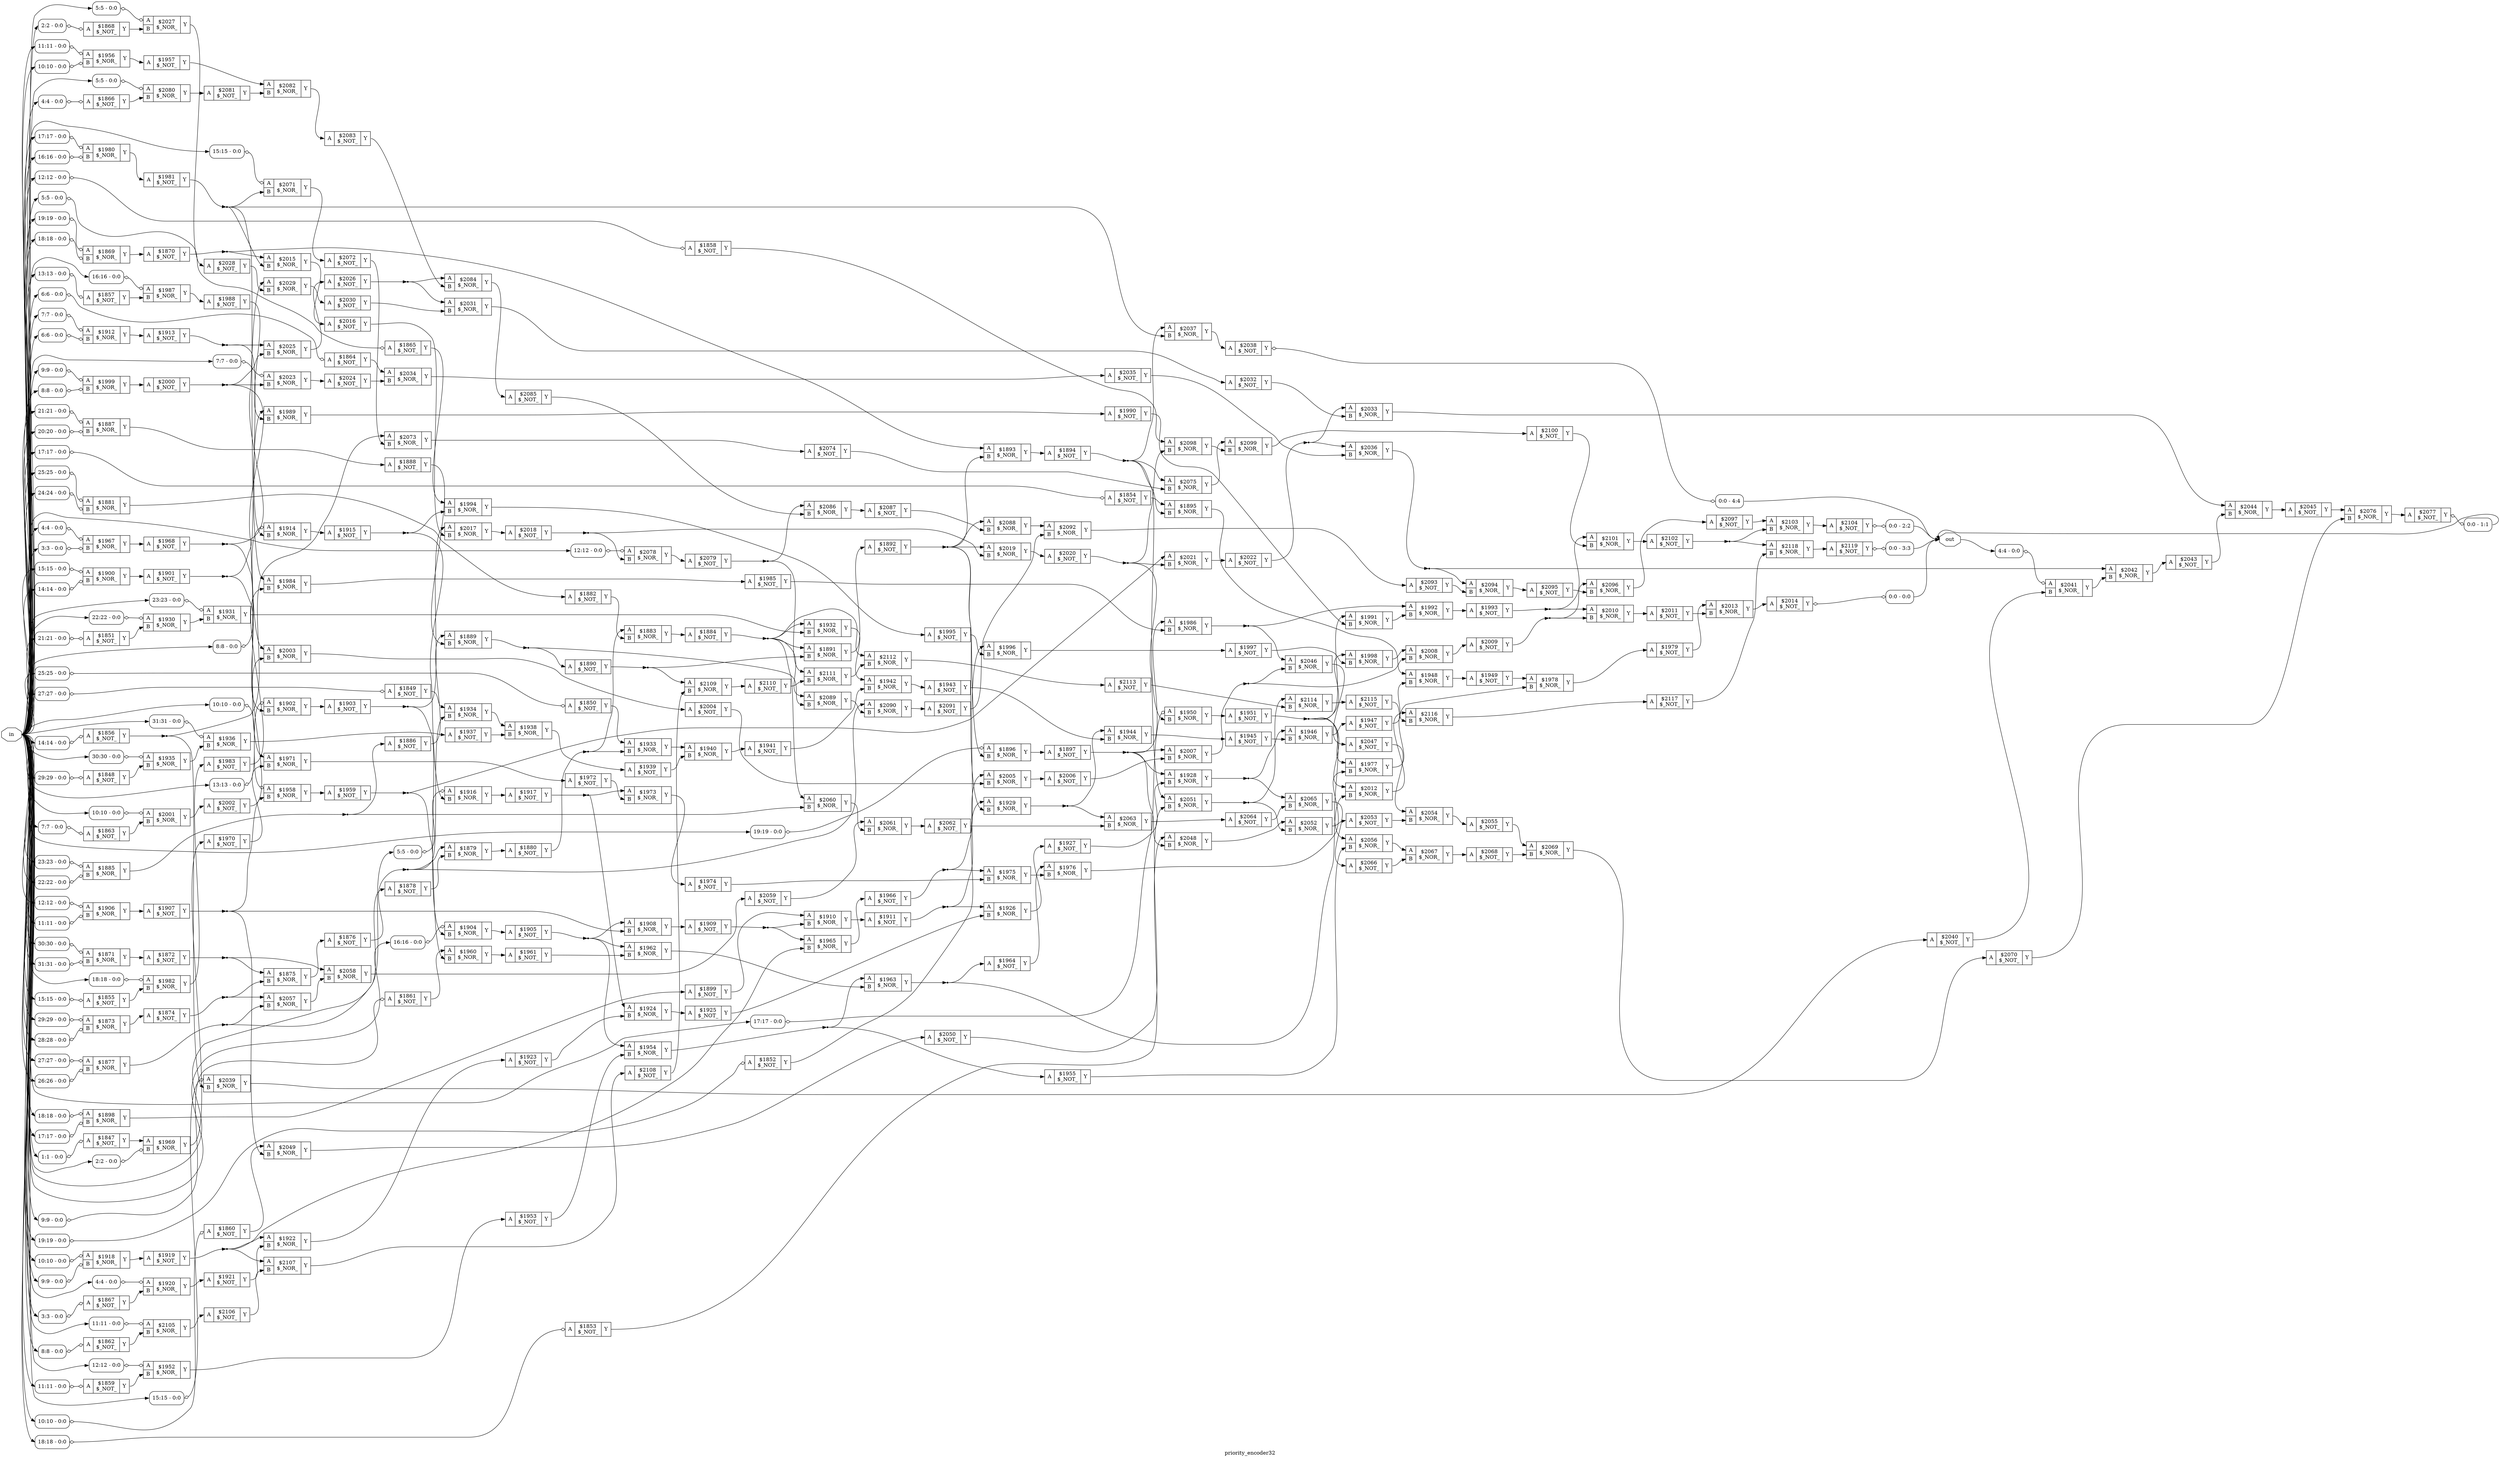 digraph "priority_encoder32" {
label="priority_encoder32";
rankdir="LR";
remincross=true;
n269 [ shape=octagon, label="in", color="black", fontcolor="black" ];
n270 [ shape=octagon, label="out", color="black", fontcolor="black" ];
c273 [ shape=record, label="{{<p271> A}|$1847\n$_NOT_|{<p272> Y}}" ];
x0 [ shape=record, style=rounded, label="<s0> 1:1 - 0:0 " ];
x0:e -> c273:p271:w [arrowhead=odiamond, arrowtail=odiamond, dir=both, color="black", label=""];
c274 [ shape=record, label="{{<p271> A}|$1848\n$_NOT_|{<p272> Y}}" ];
x1 [ shape=record, style=rounded, label="<s0> 29:29 - 0:0 " ];
x1:e -> c274:p271:w [arrowhead=odiamond, arrowtail=odiamond, dir=both, color="black", label=""];
c275 [ shape=record, label="{{<p271> A}|$1849\n$_NOT_|{<p272> Y}}" ];
x2 [ shape=record, style=rounded, label="<s0> 27:27 - 0:0 " ];
x2:e -> c275:p271:w [arrowhead=odiamond, arrowtail=odiamond, dir=both, color="black", label=""];
c276 [ shape=record, label="{{<p271> A}|$1850\n$_NOT_|{<p272> Y}}" ];
x3 [ shape=record, style=rounded, label="<s0> 25:25 - 0:0 " ];
x3:e -> c276:p271:w [arrowhead=odiamond, arrowtail=odiamond, dir=both, color="black", label=""];
c277 [ shape=record, label="{{<p271> A}|$1851\n$_NOT_|{<p272> Y}}" ];
x4 [ shape=record, style=rounded, label="<s0> 21:21 - 0:0 " ];
x4:e -> c277:p271:w [arrowhead=odiamond, arrowtail=odiamond, dir=both, color="black", label=""];
c278 [ shape=record, label="{{<p271> A}|$1852\n$_NOT_|{<p272> Y}}" ];
x5 [ shape=record, style=rounded, label="<s0> 19:19 - 0:0 " ];
x5:e -> c278:p271:w [arrowhead=odiamond, arrowtail=odiamond, dir=both, color="black", label=""];
c279 [ shape=record, label="{{<p271> A}|$1853\n$_NOT_|{<p272> Y}}" ];
x6 [ shape=record, style=rounded, label="<s0> 18:18 - 0:0 " ];
x6:e -> c279:p271:w [arrowhead=odiamond, arrowtail=odiamond, dir=both, color="black", label=""];
c280 [ shape=record, label="{{<p271> A}|$1854\n$_NOT_|{<p272> Y}}" ];
x7 [ shape=record, style=rounded, label="<s0> 17:17 - 0:0 " ];
x7:e -> c280:p271:w [arrowhead=odiamond, arrowtail=odiamond, dir=both, color="black", label=""];
c281 [ shape=record, label="{{<p271> A}|$1855\n$_NOT_|{<p272> Y}}" ];
x8 [ shape=record, style=rounded, label="<s0> 15:15 - 0:0 " ];
x8:e -> c281:p271:w [arrowhead=odiamond, arrowtail=odiamond, dir=both, color="black", label=""];
c282 [ shape=record, label="{{<p271> A}|$1856\n$_NOT_|{<p272> Y}}" ];
x9 [ shape=record, style=rounded, label="<s0> 14:14 - 0:0 " ];
x9:e -> c282:p271:w [arrowhead=odiamond, arrowtail=odiamond, dir=both, color="black", label=""];
c283 [ shape=record, label="{{<p271> A}|$1857\n$_NOT_|{<p272> Y}}" ];
x10 [ shape=record, style=rounded, label="<s0> 13:13 - 0:0 " ];
x10:e -> c283:p271:w [arrowhead=odiamond, arrowtail=odiamond, dir=both, color="black", label=""];
c284 [ shape=record, label="{{<p271> A}|$1858\n$_NOT_|{<p272> Y}}" ];
x11 [ shape=record, style=rounded, label="<s0> 12:12 - 0:0 " ];
x11:e -> c284:p271:w [arrowhead=odiamond, arrowtail=odiamond, dir=both, color="black", label=""];
c285 [ shape=record, label="{{<p271> A}|$1859\n$_NOT_|{<p272> Y}}" ];
x12 [ shape=record, style=rounded, label="<s0> 11:11 - 0:0 " ];
x12:e -> c285:p271:w [arrowhead=odiamond, arrowtail=odiamond, dir=both, color="black", label=""];
c286 [ shape=record, label="{{<p271> A}|$1860\n$_NOT_|{<p272> Y}}" ];
x13 [ shape=record, style=rounded, label="<s0> 10:10 - 0:0 " ];
x13:e -> c286:p271:w [arrowhead=odiamond, arrowtail=odiamond, dir=both, color="black", label=""];
c287 [ shape=record, label="{{<p271> A}|$1861\n$_NOT_|{<p272> Y}}" ];
x14 [ shape=record, style=rounded, label="<s0> 9:9 - 0:0 " ];
x14:e -> c287:p271:w [arrowhead=odiamond, arrowtail=odiamond, dir=both, color="black", label=""];
c288 [ shape=record, label="{{<p271> A}|$1862\n$_NOT_|{<p272> Y}}" ];
x15 [ shape=record, style=rounded, label="<s0> 8:8 - 0:0 " ];
x15:e -> c288:p271:w [arrowhead=odiamond, arrowtail=odiamond, dir=both, color="black", label=""];
c289 [ shape=record, label="{{<p271> A}|$1863\n$_NOT_|{<p272> Y}}" ];
x16 [ shape=record, style=rounded, label="<s0> 7:7 - 0:0 " ];
x16:e -> c289:p271:w [arrowhead=odiamond, arrowtail=odiamond, dir=both, color="black", label=""];
c290 [ shape=record, label="{{<p271> A}|$1864\n$_NOT_|{<p272> Y}}" ];
x17 [ shape=record, style=rounded, label="<s0> 6:6 - 0:0 " ];
x17:e -> c290:p271:w [arrowhead=odiamond, arrowtail=odiamond, dir=both, color="black", label=""];
c291 [ shape=record, label="{{<p271> A}|$1865\n$_NOT_|{<p272> Y}}" ];
x18 [ shape=record, style=rounded, label="<s0> 5:5 - 0:0 " ];
x18:e -> c291:p271:w [arrowhead=odiamond, arrowtail=odiamond, dir=both, color="black", label=""];
c292 [ shape=record, label="{{<p271> A}|$1866\n$_NOT_|{<p272> Y}}" ];
x19 [ shape=record, style=rounded, label="<s0> 4:4 - 0:0 " ];
x19:e -> c292:p271:w [arrowhead=odiamond, arrowtail=odiamond, dir=both, color="black", label=""];
c293 [ shape=record, label="{{<p271> A}|$1867\n$_NOT_|{<p272> Y}}" ];
x20 [ shape=record, style=rounded, label="<s0> 3:3 - 0:0 " ];
x20:e -> c293:p271:w [arrowhead=odiamond, arrowtail=odiamond, dir=both, color="black", label=""];
c294 [ shape=record, label="{{<p271> A}|$1868\n$_NOT_|{<p272> Y}}" ];
x21 [ shape=record, style=rounded, label="<s0> 2:2 - 0:0 " ];
x21:e -> c294:p271:w [arrowhead=odiamond, arrowtail=odiamond, dir=both, color="black", label=""];
c296 [ shape=record, label="{{<p271> A|<p295> B}|$1869\n$_NOR_|{<p272> Y}}" ];
x22 [ shape=record, style=rounded, label="<s0> 19:19 - 0:0 " ];
x22:e -> c296:p271:w [arrowhead=odiamond, arrowtail=odiamond, dir=both, color="black", label=""];
x23 [ shape=record, style=rounded, label="<s0> 18:18 - 0:0 " ];
x23:e -> c296:p295:w [arrowhead=odiamond, arrowtail=odiamond, dir=both, color="black", label=""];
c297 [ shape=record, label="{{<p271> A}|$1870\n$_NOT_|{<p272> Y}}" ];
c298 [ shape=record, label="{{<p271> A|<p295> B}|$1871\n$_NOR_|{<p272> Y}}" ];
x24 [ shape=record, style=rounded, label="<s0> 30:30 - 0:0 " ];
x24:e -> c298:p271:w [arrowhead=odiamond, arrowtail=odiamond, dir=both, color="black", label=""];
x25 [ shape=record, style=rounded, label="<s0> 31:31 - 0:0 " ];
x25:e -> c298:p295:w [arrowhead=odiamond, arrowtail=odiamond, dir=both, color="black", label=""];
c299 [ shape=record, label="{{<p271> A}|$1872\n$_NOT_|{<p272> Y}}" ];
c300 [ shape=record, label="{{<p271> A|<p295> B}|$1873\n$_NOR_|{<p272> Y}}" ];
x26 [ shape=record, style=rounded, label="<s0> 29:29 - 0:0 " ];
x26:e -> c300:p271:w [arrowhead=odiamond, arrowtail=odiamond, dir=both, color="black", label=""];
x27 [ shape=record, style=rounded, label="<s0> 28:28 - 0:0 " ];
x27:e -> c300:p295:w [arrowhead=odiamond, arrowtail=odiamond, dir=both, color="black", label=""];
c301 [ shape=record, label="{{<p271> A}|$1874\n$_NOT_|{<p272> Y}}" ];
c302 [ shape=record, label="{{<p271> A|<p295> B}|$1875\n$_NOR_|{<p272> Y}}" ];
c303 [ shape=record, label="{{<p271> A}|$1876\n$_NOT_|{<p272> Y}}" ];
c304 [ shape=record, label="{{<p271> A|<p295> B}|$1877\n$_NOR_|{<p272> Y}}" ];
x28 [ shape=record, style=rounded, label="<s0> 27:27 - 0:0 " ];
x28:e -> c304:p271:w [arrowhead=odiamond, arrowtail=odiamond, dir=both, color="black", label=""];
x29 [ shape=record, style=rounded, label="<s0> 26:26 - 0:0 " ];
x29:e -> c304:p295:w [arrowhead=odiamond, arrowtail=odiamond, dir=both, color="black", label=""];
c305 [ shape=record, label="{{<p271> A}|$1878\n$_NOT_|{<p272> Y}}" ];
c306 [ shape=record, label="{{<p271> A|<p295> B}|$1879\n$_NOR_|{<p272> Y}}" ];
c307 [ shape=record, label="{{<p271> A}|$1880\n$_NOT_|{<p272> Y}}" ];
c308 [ shape=record, label="{{<p271> A|<p295> B}|$1881\n$_NOR_|{<p272> Y}}" ];
x30 [ shape=record, style=rounded, label="<s0> 25:25 - 0:0 " ];
x30:e -> c308:p271:w [arrowhead=odiamond, arrowtail=odiamond, dir=both, color="black", label=""];
x31 [ shape=record, style=rounded, label="<s0> 24:24 - 0:0 " ];
x31:e -> c308:p295:w [arrowhead=odiamond, arrowtail=odiamond, dir=both, color="black", label=""];
c309 [ shape=record, label="{{<p271> A}|$1882\n$_NOT_|{<p272> Y}}" ];
c310 [ shape=record, label="{{<p271> A|<p295> B}|$1883\n$_NOR_|{<p272> Y}}" ];
c311 [ shape=record, label="{{<p271> A}|$1884\n$_NOT_|{<p272> Y}}" ];
c312 [ shape=record, label="{{<p271> A|<p295> B}|$1885\n$_NOR_|{<p272> Y}}" ];
x32 [ shape=record, style=rounded, label="<s0> 23:23 - 0:0 " ];
x32:e -> c312:p271:w [arrowhead=odiamond, arrowtail=odiamond, dir=both, color="black", label=""];
x33 [ shape=record, style=rounded, label="<s0> 22:22 - 0:0 " ];
x33:e -> c312:p295:w [arrowhead=odiamond, arrowtail=odiamond, dir=both, color="black", label=""];
c313 [ shape=record, label="{{<p271> A}|$1886\n$_NOT_|{<p272> Y}}" ];
c314 [ shape=record, label="{{<p271> A|<p295> B}|$1887\n$_NOR_|{<p272> Y}}" ];
x34 [ shape=record, style=rounded, label="<s0> 21:21 - 0:0 " ];
x34:e -> c314:p271:w [arrowhead=odiamond, arrowtail=odiamond, dir=both, color="black", label=""];
x35 [ shape=record, style=rounded, label="<s0> 20:20 - 0:0 " ];
x35:e -> c314:p295:w [arrowhead=odiamond, arrowtail=odiamond, dir=both, color="black", label=""];
c315 [ shape=record, label="{{<p271> A}|$1888\n$_NOT_|{<p272> Y}}" ];
c316 [ shape=record, label="{{<p271> A|<p295> B}|$1889\n$_NOR_|{<p272> Y}}" ];
c317 [ shape=record, label="{{<p271> A}|$1890\n$_NOT_|{<p272> Y}}" ];
c318 [ shape=record, label="{{<p271> A|<p295> B}|$1891\n$_NOR_|{<p272> Y}}" ];
c319 [ shape=record, label="{{<p271> A}|$1892\n$_NOT_|{<p272> Y}}" ];
c320 [ shape=record, label="{{<p271> A|<p295> B}|$1893\n$_NOR_|{<p272> Y}}" ];
c321 [ shape=record, label="{{<p271> A}|$1894\n$_NOT_|{<p272> Y}}" ];
c322 [ shape=record, label="{{<p271> A|<p295> B}|$1895\n$_NOR_|{<p272> Y}}" ];
c323 [ shape=record, label="{{<p271> A|<p295> B}|$1896\n$_NOR_|{<p272> Y}}" ];
x36 [ shape=record, style=rounded, label="<s0> 19:19 - 0:0 " ];
x36:e -> c323:p271:w [arrowhead=odiamond, arrowtail=odiamond, dir=both, color="black", label=""];
c324 [ shape=record, label="{{<p271> A}|$1897\n$_NOT_|{<p272> Y}}" ];
c325 [ shape=record, label="{{<p271> A|<p295> B}|$1898\n$_NOR_|{<p272> Y}}" ];
x37 [ shape=record, style=rounded, label="<s0> 18:18 - 0:0 " ];
x37:e -> c325:p271:w [arrowhead=odiamond, arrowtail=odiamond, dir=both, color="black", label=""];
x38 [ shape=record, style=rounded, label="<s0> 17:17 - 0:0 " ];
x38:e -> c325:p295:w [arrowhead=odiamond, arrowtail=odiamond, dir=both, color="black", label=""];
c326 [ shape=record, label="{{<p271> A}|$1899\n$_NOT_|{<p272> Y}}" ];
c327 [ shape=record, label="{{<p271> A|<p295> B}|$1900\n$_NOR_|{<p272> Y}}" ];
x39 [ shape=record, style=rounded, label="<s0> 15:15 - 0:0 " ];
x39:e -> c327:p271:w [arrowhead=odiamond, arrowtail=odiamond, dir=both, color="black", label=""];
x40 [ shape=record, style=rounded, label="<s0> 14:14 - 0:0 " ];
x40:e -> c327:p295:w [arrowhead=odiamond, arrowtail=odiamond, dir=both, color="black", label=""];
c328 [ shape=record, label="{{<p271> A}|$1901\n$_NOT_|{<p272> Y}}" ];
c329 [ shape=record, label="{{<p271> A|<p295> B}|$1902\n$_NOR_|{<p272> Y}}" ];
x41 [ shape=record, style=rounded, label="<s0> 13:13 - 0:0 " ];
x41:e -> c329:p271:w [arrowhead=odiamond, arrowtail=odiamond, dir=both, color="black", label=""];
c330 [ shape=record, label="{{<p271> A}|$1903\n$_NOT_|{<p272> Y}}" ];
c331 [ shape=record, label="{{<p271> A|<p295> B}|$1904\n$_NOR_|{<p272> Y}}" ];
x42 [ shape=record, style=rounded, label="<s0> 16:16 - 0:0 " ];
x42:e -> c331:p271:w [arrowhead=odiamond, arrowtail=odiamond, dir=both, color="black", label=""];
c332 [ shape=record, label="{{<p271> A}|$1905\n$_NOT_|{<p272> Y}}" ];
c333 [ shape=record, label="{{<p271> A|<p295> B}|$1906\n$_NOR_|{<p272> Y}}" ];
x43 [ shape=record, style=rounded, label="<s0> 12:12 - 0:0 " ];
x43:e -> c333:p271:w [arrowhead=odiamond, arrowtail=odiamond, dir=both, color="black", label=""];
x44 [ shape=record, style=rounded, label="<s0> 11:11 - 0:0 " ];
x44:e -> c333:p295:w [arrowhead=odiamond, arrowtail=odiamond, dir=both, color="black", label=""];
c334 [ shape=record, label="{{<p271> A}|$1907\n$_NOT_|{<p272> Y}}" ];
c335 [ shape=record, label="{{<p271> A|<p295> B}|$1908\n$_NOR_|{<p272> Y}}" ];
c336 [ shape=record, label="{{<p271> A}|$1909\n$_NOT_|{<p272> Y}}" ];
c337 [ shape=record, label="{{<p271> A|<p295> B}|$1910\n$_NOR_|{<p272> Y}}" ];
c338 [ shape=record, label="{{<p271> A}|$1911\n$_NOT_|{<p272> Y}}" ];
c339 [ shape=record, label="{{<p271> A|<p295> B}|$1912\n$_NOR_|{<p272> Y}}" ];
x45 [ shape=record, style=rounded, label="<s0> 7:7 - 0:0 " ];
x45:e -> c339:p271:w [arrowhead=odiamond, arrowtail=odiamond, dir=both, color="black", label=""];
x46 [ shape=record, style=rounded, label="<s0> 6:6 - 0:0 " ];
x46:e -> c339:p295:w [arrowhead=odiamond, arrowtail=odiamond, dir=both, color="black", label=""];
c340 [ shape=record, label="{{<p271> A}|$1913\n$_NOT_|{<p272> Y}}" ];
c341 [ shape=record, label="{{<p271> A|<p295> B}|$1914\n$_NOR_|{<p272> Y}}" ];
x47 [ shape=record, style=rounded, label="<s0> 8:8 - 0:0 " ];
x47:e -> c341:p271:w [arrowhead=odiamond, arrowtail=odiamond, dir=both, color="black", label=""];
c342 [ shape=record, label="{{<p271> A}|$1915\n$_NOT_|{<p272> Y}}" ];
c343 [ shape=record, label="{{<p271> A|<p295> B}|$1916\n$_NOR_|{<p272> Y}}" ];
x48 [ shape=record, style=rounded, label="<s0> 5:5 - 0:0 " ];
x48:e -> c343:p271:w [arrowhead=odiamond, arrowtail=odiamond, dir=both, color="black", label=""];
c344 [ shape=record, label="{{<p271> A}|$1917\n$_NOT_|{<p272> Y}}" ];
c345 [ shape=record, label="{{<p271> A|<p295> B}|$1918\n$_NOR_|{<p272> Y}}" ];
x49 [ shape=record, style=rounded, label="<s0> 10:10 - 0:0 " ];
x49:e -> c345:p271:w [arrowhead=odiamond, arrowtail=odiamond, dir=both, color="black", label=""];
x50 [ shape=record, style=rounded, label="<s0> 9:9 - 0:0 " ];
x50:e -> c345:p295:w [arrowhead=odiamond, arrowtail=odiamond, dir=both, color="black", label=""];
c346 [ shape=record, label="{{<p271> A}|$1919\n$_NOT_|{<p272> Y}}" ];
c347 [ shape=record, label="{{<p271> A|<p295> B}|$1920\n$_NOR_|{<p272> Y}}" ];
x51 [ shape=record, style=rounded, label="<s0> 4:4 - 0:0 " ];
x51:e -> c347:p271:w [arrowhead=odiamond, arrowtail=odiamond, dir=both, color="black", label=""];
c348 [ shape=record, label="{{<p271> A}|$1921\n$_NOT_|{<p272> Y}}" ];
c349 [ shape=record, label="{{<p271> A|<p295> B}|$1922\n$_NOR_|{<p272> Y}}" ];
c350 [ shape=record, label="{{<p271> A}|$1923\n$_NOT_|{<p272> Y}}" ];
c351 [ shape=record, label="{{<p271> A|<p295> B}|$1924\n$_NOR_|{<p272> Y}}" ];
c352 [ shape=record, label="{{<p271> A}|$1925\n$_NOT_|{<p272> Y}}" ];
c353 [ shape=record, label="{{<p271> A|<p295> B}|$1926\n$_NOR_|{<p272> Y}}" ];
c354 [ shape=record, label="{{<p271> A}|$1927\n$_NOT_|{<p272> Y}}" ];
c355 [ shape=record, label="{{<p271> A|<p295> B}|$1928\n$_NOR_|{<p272> Y}}" ];
c356 [ shape=record, label="{{<p271> A|<p295> B}|$1929\n$_NOR_|{<p272> Y}}" ];
c357 [ shape=record, label="{{<p271> A|<p295> B}|$1930\n$_NOR_|{<p272> Y}}" ];
x52 [ shape=record, style=rounded, label="<s0> 22:22 - 0:0 " ];
x52:e -> c357:p271:w [arrowhead=odiamond, arrowtail=odiamond, dir=both, color="black", label=""];
c358 [ shape=record, label="{{<p271> A|<p295> B}|$1931\n$_NOR_|{<p272> Y}}" ];
x53 [ shape=record, style=rounded, label="<s0> 23:23 - 0:0 " ];
x53:e -> c358:p271:w [arrowhead=odiamond, arrowtail=odiamond, dir=both, color="black", label=""];
c359 [ shape=record, label="{{<p271> A|<p295> B}|$1932\n$_NOR_|{<p272> Y}}" ];
c360 [ shape=record, label="{{<p271> A|<p295> B}|$1933\n$_NOR_|{<p272> Y}}" ];
c361 [ shape=record, label="{{<p271> A|<p295> B}|$1934\n$_NOR_|{<p272> Y}}" ];
c362 [ shape=record, label="{{<p271> A|<p295> B}|$1935\n$_NOR_|{<p272> Y}}" ];
x54 [ shape=record, style=rounded, label="<s0> 30:30 - 0:0 " ];
x54:e -> c362:p271:w [arrowhead=odiamond, arrowtail=odiamond, dir=both, color="black", label=""];
c363 [ shape=record, label="{{<p271> A|<p295> B}|$1936\n$_NOR_|{<p272> Y}}" ];
x55 [ shape=record, style=rounded, label="<s0> 31:31 - 0:0 " ];
x55:e -> c363:p271:w [arrowhead=odiamond, arrowtail=odiamond, dir=both, color="black", label=""];
c364 [ shape=record, label="{{<p271> A}|$1937\n$_NOT_|{<p272> Y}}" ];
c365 [ shape=record, label="{{<p271> A|<p295> B}|$1938\n$_NOR_|{<p272> Y}}" ];
c366 [ shape=record, label="{{<p271> A}|$1939\n$_NOT_|{<p272> Y}}" ];
c367 [ shape=record, label="{{<p271> A|<p295> B}|$1940\n$_NOR_|{<p272> Y}}" ];
c368 [ shape=record, label="{{<p271> A}|$1941\n$_NOT_|{<p272> Y}}" ];
c369 [ shape=record, label="{{<p271> A|<p295> B}|$1942\n$_NOR_|{<p272> Y}}" ];
c370 [ shape=record, label="{{<p271> A}|$1943\n$_NOT_|{<p272> Y}}" ];
c371 [ shape=record, label="{{<p271> A|<p295> B}|$1944\n$_NOR_|{<p272> Y}}" ];
c372 [ shape=record, label="{{<p271> A}|$1945\n$_NOT_|{<p272> Y}}" ];
c373 [ shape=record, label="{{<p271> A|<p295> B}|$1946\n$_NOR_|{<p272> Y}}" ];
c374 [ shape=record, label="{{<p271> A}|$1947\n$_NOT_|{<p272> Y}}" ];
c375 [ shape=record, label="{{<p271> A|<p295> B}|$1948\n$_NOR_|{<p272> Y}}" ];
c376 [ shape=record, label="{{<p271> A}|$1949\n$_NOT_|{<p272> Y}}" ];
c377 [ shape=record, label="{{<p271> A|<p295> B}|$1950\n$_NOR_|{<p272> Y}}" ];
x56 [ shape=record, style=rounded, label="<s0> 17:17 - 0:0 " ];
x56:e -> c377:p271:w [arrowhead=odiamond, arrowtail=odiamond, dir=both, color="black", label=""];
c378 [ shape=record, label="{{<p271> A}|$1951\n$_NOT_|{<p272> Y}}" ];
c379 [ shape=record, label="{{<p271> A|<p295> B}|$1952\n$_NOR_|{<p272> Y}}" ];
x57 [ shape=record, style=rounded, label="<s0> 12:12 - 0:0 " ];
x57:e -> c379:p271:w [arrowhead=odiamond, arrowtail=odiamond, dir=both, color="black", label=""];
c380 [ shape=record, label="{{<p271> A}|$1953\n$_NOT_|{<p272> Y}}" ];
c381 [ shape=record, label="{{<p271> A|<p295> B}|$1954\n$_NOR_|{<p272> Y}}" ];
c382 [ shape=record, label="{{<p271> A}|$1955\n$_NOT_|{<p272> Y}}" ];
c383 [ shape=record, label="{{<p271> A|<p295> B}|$1956\n$_NOR_|{<p272> Y}}" ];
x58 [ shape=record, style=rounded, label="<s0> 11:11 - 0:0 " ];
x58:e -> c383:p271:w [arrowhead=odiamond, arrowtail=odiamond, dir=both, color="black", label=""];
x59 [ shape=record, style=rounded, label="<s0> 10:10 - 0:0 " ];
x59:e -> c383:p295:w [arrowhead=odiamond, arrowtail=odiamond, dir=both, color="black", label=""];
c384 [ shape=record, label="{{<p271> A}|$1957\n$_NOT_|{<p272> Y}}" ];
c385 [ shape=record, label="{{<p271> A|<p295> B}|$1958\n$_NOR_|{<p272> Y}}" ];
x60 [ shape=record, style=rounded, label="<s0> 10:10 - 0:0 " ];
x60:e -> c385:p271:w [arrowhead=odiamond, arrowtail=odiamond, dir=both, color="black", label=""];
c386 [ shape=record, label="{{<p271> A}|$1959\n$_NOT_|{<p272> Y}}" ];
c387 [ shape=record, label="{{<p271> A|<p295> B}|$1960\n$_NOR_|{<p272> Y}}" ];
c388 [ shape=record, label="{{<p271> A}|$1961\n$_NOT_|{<p272> Y}}" ];
c389 [ shape=record, label="{{<p271> A|<p295> B}|$1962\n$_NOR_|{<p272> Y}}" ];
c390 [ shape=record, label="{{<p271> A|<p295> B}|$1963\n$_NOR_|{<p272> Y}}" ];
c391 [ shape=record, label="{{<p271> A}|$1964\n$_NOT_|{<p272> Y}}" ];
c392 [ shape=record, label="{{<p271> A|<p295> B}|$1965\n$_NOR_|{<p272> Y}}" ];
c393 [ shape=record, label="{{<p271> A}|$1966\n$_NOT_|{<p272> Y}}" ];
c394 [ shape=record, label="{{<p271> A|<p295> B}|$1967\n$_NOR_|{<p272> Y}}" ];
x61 [ shape=record, style=rounded, label="<s0> 4:4 - 0:0 " ];
x61:e -> c394:p271:w [arrowhead=odiamond, arrowtail=odiamond, dir=both, color="black", label=""];
x62 [ shape=record, style=rounded, label="<s0> 3:3 - 0:0 " ];
x62:e -> c394:p295:w [arrowhead=odiamond, arrowtail=odiamond, dir=both, color="black", label=""];
c395 [ shape=record, label="{{<p271> A}|$1968\n$_NOT_|{<p272> Y}}" ];
c396 [ shape=record, label="{{<p271> A|<p295> B}|$1969\n$_NOR_|{<p272> Y}}" ];
x63 [ shape=record, style=rounded, label="<s0> 2:2 - 0:0 " ];
x63:e -> c396:p295:w [arrowhead=odiamond, arrowtail=odiamond, dir=both, color="black", label=""];
c397 [ shape=record, label="{{<p271> A}|$1970\n$_NOT_|{<p272> Y}}" ];
c398 [ shape=record, label="{{<p271> A|<p295> B}|$1971\n$_NOR_|{<p272> Y}}" ];
c399 [ shape=record, label="{{<p271> A}|$1972\n$_NOT_|{<p272> Y}}" ];
c400 [ shape=record, label="{{<p271> A|<p295> B}|$1973\n$_NOR_|{<p272> Y}}" ];
c401 [ shape=record, label="{{<p271> A}|$1974\n$_NOT_|{<p272> Y}}" ];
c402 [ shape=record, label="{{<p271> A|<p295> B}|$1975\n$_NOR_|{<p272> Y}}" ];
c403 [ shape=record, label="{{<p271> A|<p295> B}|$1976\n$_NOR_|{<p272> Y}}" ];
c404 [ shape=record, label="{{<p271> A|<p295> B}|$1977\n$_NOR_|{<p272> Y}}" ];
c405 [ shape=record, label="{{<p271> A|<p295> B}|$1978\n$_NOR_|{<p272> Y}}" ];
c406 [ shape=record, label="{{<p271> A}|$1979\n$_NOT_|{<p272> Y}}" ];
c407 [ shape=record, label="{{<p271> A|<p295> B}|$1980\n$_NOR_|{<p272> Y}}" ];
x64 [ shape=record, style=rounded, label="<s0> 17:17 - 0:0 " ];
x64:e -> c407:p271:w [arrowhead=odiamond, arrowtail=odiamond, dir=both, color="black", label=""];
x65 [ shape=record, style=rounded, label="<s0> 16:16 - 0:0 " ];
x65:e -> c407:p295:w [arrowhead=odiamond, arrowtail=odiamond, dir=both, color="black", label=""];
c408 [ shape=record, label="{{<p271> A}|$1981\n$_NOT_|{<p272> Y}}" ];
c409 [ shape=record, label="{{<p271> A|<p295> B}|$1982\n$_NOR_|{<p272> Y}}" ];
x66 [ shape=record, style=rounded, label="<s0> 18:18 - 0:0 " ];
x66:e -> c409:p271:w [arrowhead=odiamond, arrowtail=odiamond, dir=both, color="black", label=""];
c410 [ shape=record, label="{{<p271> A}|$1983\n$_NOT_|{<p272> Y}}" ];
c411 [ shape=record, label="{{<p271> A|<p295> B}|$1984\n$_NOR_|{<p272> Y}}" ];
c412 [ shape=record, label="{{<p271> A}|$1985\n$_NOT_|{<p272> Y}}" ];
c413 [ shape=record, label="{{<p271> A|<p295> B}|$1986\n$_NOR_|{<p272> Y}}" ];
c414 [ shape=record, label="{{<p271> A|<p295> B}|$1987\n$_NOR_|{<p272> Y}}" ];
x67 [ shape=record, style=rounded, label="<s0> 16:16 - 0:0 " ];
x67:e -> c414:p271:w [arrowhead=odiamond, arrowtail=odiamond, dir=both, color="black", label=""];
c415 [ shape=record, label="{{<p271> A}|$1988\n$_NOT_|{<p272> Y}}" ];
c416 [ shape=record, label="{{<p271> A|<p295> B}|$1989\n$_NOR_|{<p272> Y}}" ];
c417 [ shape=record, label="{{<p271> A}|$1990\n$_NOT_|{<p272> Y}}" ];
c418 [ shape=record, label="{{<p271> A|<p295> B}|$1991\n$_NOR_|{<p272> Y}}" ];
c419 [ shape=record, label="{{<p271> A|<p295> B}|$1992\n$_NOR_|{<p272> Y}}" ];
c420 [ shape=record, label="{{<p271> A}|$1993\n$_NOT_|{<p272> Y}}" ];
c421 [ shape=record, label="{{<p271> A|<p295> B}|$1994\n$_NOR_|{<p272> Y}}" ];
c422 [ shape=record, label="{{<p271> A}|$1995\n$_NOT_|{<p272> Y}}" ];
c423 [ shape=record, label="{{<p271> A|<p295> B}|$1996\n$_NOR_|{<p272> Y}}" ];
c424 [ shape=record, label="{{<p271> A}|$1997\n$_NOT_|{<p272> Y}}" ];
c425 [ shape=record, label="{{<p271> A|<p295> B}|$1998\n$_NOR_|{<p272> Y}}" ];
c426 [ shape=record, label="{{<p271> A|<p295> B}|$1999\n$_NOR_|{<p272> Y}}" ];
x68 [ shape=record, style=rounded, label="<s0> 9:9 - 0:0 " ];
x68:e -> c426:p271:w [arrowhead=odiamond, arrowtail=odiamond, dir=both, color="black", label=""];
x69 [ shape=record, style=rounded, label="<s0> 8:8 - 0:0 " ];
x69:e -> c426:p295:w [arrowhead=odiamond, arrowtail=odiamond, dir=both, color="black", label=""];
c427 [ shape=record, label="{{<p271> A}|$2000\n$_NOT_|{<p272> Y}}" ];
c428 [ shape=record, label="{{<p271> A|<p295> B}|$2001\n$_NOR_|{<p272> Y}}" ];
x70 [ shape=record, style=rounded, label="<s0> 10:10 - 0:0 " ];
x70:e -> c428:p271:w [arrowhead=odiamond, arrowtail=odiamond, dir=both, color="black", label=""];
c429 [ shape=record, label="{{<p271> A}|$2002\n$_NOT_|{<p272> Y}}" ];
c430 [ shape=record, label="{{<p271> A|<p295> B}|$2003\n$_NOR_|{<p272> Y}}" ];
c431 [ shape=record, label="{{<p271> A}|$2004\n$_NOT_|{<p272> Y}}" ];
c432 [ shape=record, label="{{<p271> A|<p295> B}|$2005\n$_NOR_|{<p272> Y}}" ];
c433 [ shape=record, label="{{<p271> A}|$2006\n$_NOT_|{<p272> Y}}" ];
c434 [ shape=record, label="{{<p271> A|<p295> B}|$2007\n$_NOR_|{<p272> Y}}" ];
c435 [ shape=record, label="{{<p271> A|<p295> B}|$2008\n$_NOR_|{<p272> Y}}" ];
c436 [ shape=record, label="{{<p271> A}|$2009\n$_NOT_|{<p272> Y}}" ];
c437 [ shape=record, label="{{<p271> A|<p295> B}|$2010\n$_NOR_|{<p272> Y}}" ];
c438 [ shape=record, label="{{<p271> A}|$2011\n$_NOT_|{<p272> Y}}" ];
c439 [ shape=record, label="{{<p271> A|<p295> B}|$2012\n$_NOR_|{<p272> Y}}" ];
c440 [ shape=record, label="{{<p271> A|<p295> B}|$2013\n$_NOR_|{<p272> Y}}" ];
c441 [ shape=record, label="{{<p271> A}|$2014\n$_NOT_|{<p272> Y}}" ];
x71 [ shape=record, style=rounded, label="<s0> 0:0 - 0:0 " ];
c441:p272:e -> x71:w [arrowhead=odiamond, arrowtail=odiamond, dir=both, color="black", label=""];
c442 [ shape=record, label="{{<p271> A|<p295> B}|$2015\n$_NOR_|{<p272> Y}}" ];
c443 [ shape=record, label="{{<p271> A}|$2016\n$_NOT_|{<p272> Y}}" ];
c444 [ shape=record, label="{{<p271> A|<p295> B}|$2017\n$_NOR_|{<p272> Y}}" ];
c445 [ shape=record, label="{{<p271> A}|$2018\n$_NOT_|{<p272> Y}}" ];
c446 [ shape=record, label="{{<p271> A|<p295> B}|$2019\n$_NOR_|{<p272> Y}}" ];
c447 [ shape=record, label="{{<p271> A}|$2020\n$_NOT_|{<p272> Y}}" ];
c448 [ shape=record, label="{{<p271> A|<p295> B}|$2021\n$_NOR_|{<p272> Y}}" ];
c449 [ shape=record, label="{{<p271> A}|$2022\n$_NOT_|{<p272> Y}}" ];
c450 [ shape=record, label="{{<p271> A|<p295> B}|$2023\n$_NOR_|{<p272> Y}}" ];
x72 [ shape=record, style=rounded, label="<s0> 7:7 - 0:0 " ];
x72:e -> c450:p271:w [arrowhead=odiamond, arrowtail=odiamond, dir=both, color="black", label=""];
c451 [ shape=record, label="{{<p271> A}|$2024\n$_NOT_|{<p272> Y}}" ];
c452 [ shape=record, label="{{<p271> A|<p295> B}|$2025\n$_NOR_|{<p272> Y}}" ];
c453 [ shape=record, label="{{<p271> A}|$2026\n$_NOT_|{<p272> Y}}" ];
c454 [ shape=record, label="{{<p271> A|<p295> B}|$2027\n$_NOR_|{<p272> Y}}" ];
x73 [ shape=record, style=rounded, label="<s0> 5:5 - 0:0 " ];
x73:e -> c454:p271:w [arrowhead=odiamond, arrowtail=odiamond, dir=both, color="black", label=""];
c455 [ shape=record, label="{{<p271> A}|$2028\n$_NOT_|{<p272> Y}}" ];
c456 [ shape=record, label="{{<p271> A|<p295> B}|$2029\n$_NOR_|{<p272> Y}}" ];
c457 [ shape=record, label="{{<p271> A}|$2030\n$_NOT_|{<p272> Y}}" ];
c458 [ shape=record, label="{{<p271> A|<p295> B}|$2031\n$_NOR_|{<p272> Y}}" ];
c459 [ shape=record, label="{{<p271> A}|$2032\n$_NOT_|{<p272> Y}}" ];
c460 [ shape=record, label="{{<p271> A|<p295> B}|$2033\n$_NOR_|{<p272> Y}}" ];
c461 [ shape=record, label="{{<p271> A|<p295> B}|$2034\n$_NOR_|{<p272> Y}}" ];
c462 [ shape=record, label="{{<p271> A}|$2035\n$_NOT_|{<p272> Y}}" ];
c463 [ shape=record, label="{{<p271> A|<p295> B}|$2036\n$_NOR_|{<p272> Y}}" ];
c464 [ shape=record, label="{{<p271> A|<p295> B}|$2037\n$_NOR_|{<p272> Y}}" ];
c465 [ shape=record, label="{{<p271> A}|$2038\n$_NOT_|{<p272> Y}}" ];
x74 [ shape=record, style=rounded, label="<s0> 0:0 - 4:4 " ];
c465:p272:e -> x74:w [arrowhead=odiamond, arrowtail=odiamond, dir=both, color="black", label=""];
c466 [ shape=record, label="{{<p271> A|<p295> B}|$2039\n$_NOR_|{<p272> Y}}" ];
x75 [ shape=record, style=rounded, label="<s0> 15:15 - 0:0 " ];
x75:e -> c466:p271:w [arrowhead=odiamond, arrowtail=odiamond, dir=both, color="black", label=""];
c467 [ shape=record, label="{{<p271> A}|$2040\n$_NOT_|{<p272> Y}}" ];
c468 [ shape=record, label="{{<p271> A|<p295> B}|$2041\n$_NOR_|{<p272> Y}}" ];
x76 [ shape=record, style=rounded, label="<s0> 4:4 - 0:0 " ];
x76:e -> c468:p271:w [arrowhead=odiamond, arrowtail=odiamond, dir=both, color="black", label=""];
c469 [ shape=record, label="{{<p271> A|<p295> B}|$2042\n$_NOR_|{<p272> Y}}" ];
c470 [ shape=record, label="{{<p271> A}|$2043\n$_NOT_|{<p272> Y}}" ];
c471 [ shape=record, label="{{<p271> A|<p295> B}|$2044\n$_NOR_|{<p272> Y}}" ];
c472 [ shape=record, label="{{<p271> A}|$2045\n$_NOT_|{<p272> Y}}" ];
c473 [ shape=record, label="{{<p271> A|<p295> B}|$2046\n$_NOR_|{<p272> Y}}" ];
c474 [ shape=record, label="{{<p271> A}|$2047\n$_NOT_|{<p272> Y}}" ];
c475 [ shape=record, label="{{<p271> A|<p295> B}|$2048\n$_NOR_|{<p272> Y}}" ];
c476 [ shape=record, label="{{<p271> A|<p295> B}|$2049\n$_NOR_|{<p272> Y}}" ];
c477 [ shape=record, label="{{<p271> A}|$2050\n$_NOT_|{<p272> Y}}" ];
c478 [ shape=record, label="{{<p271> A|<p295> B}|$2051\n$_NOR_|{<p272> Y}}" ];
c479 [ shape=record, label="{{<p271> A|<p295> B}|$2052\n$_NOR_|{<p272> Y}}" ];
c480 [ shape=record, label="{{<p271> A}|$2053\n$_NOT_|{<p272> Y}}" ];
c481 [ shape=record, label="{{<p271> A|<p295> B}|$2054\n$_NOR_|{<p272> Y}}" ];
c482 [ shape=record, label="{{<p271> A}|$2055\n$_NOT_|{<p272> Y}}" ];
c483 [ shape=record, label="{{<p271> A|<p295> B}|$2056\n$_NOR_|{<p272> Y}}" ];
c484 [ shape=record, label="{{<p271> A|<p295> B}|$2057\n$_NOR_|{<p272> Y}}" ];
c485 [ shape=record, label="{{<p271> A|<p295> B}|$2058\n$_NOR_|{<p272> Y}}" ];
c486 [ shape=record, label="{{<p271> A}|$2059\n$_NOT_|{<p272> Y}}" ];
c487 [ shape=record, label="{{<p271> A|<p295> B}|$2060\n$_NOR_|{<p272> Y}}" ];
c488 [ shape=record, label="{{<p271> A|<p295> B}|$2061\n$_NOR_|{<p272> Y}}" ];
c489 [ shape=record, label="{{<p271> A}|$2062\n$_NOT_|{<p272> Y}}" ];
c490 [ shape=record, label="{{<p271> A|<p295> B}|$2063\n$_NOR_|{<p272> Y}}" ];
c491 [ shape=record, label="{{<p271> A}|$2064\n$_NOT_|{<p272> Y}}" ];
c492 [ shape=record, label="{{<p271> A|<p295> B}|$2065\n$_NOR_|{<p272> Y}}" ];
c493 [ shape=record, label="{{<p271> A}|$2066\n$_NOT_|{<p272> Y}}" ];
c494 [ shape=record, label="{{<p271> A|<p295> B}|$2067\n$_NOR_|{<p272> Y}}" ];
c495 [ shape=record, label="{{<p271> A}|$2068\n$_NOT_|{<p272> Y}}" ];
c496 [ shape=record, label="{{<p271> A|<p295> B}|$2069\n$_NOR_|{<p272> Y}}" ];
c497 [ shape=record, label="{{<p271> A}|$2070\n$_NOT_|{<p272> Y}}" ];
c498 [ shape=record, label="{{<p271> A|<p295> B}|$2071\n$_NOR_|{<p272> Y}}" ];
x77 [ shape=record, style=rounded, label="<s0> 15:15 - 0:0 " ];
x77:e -> c498:p271:w [arrowhead=odiamond, arrowtail=odiamond, dir=both, color="black", label=""];
c499 [ shape=record, label="{{<p271> A}|$2072\n$_NOT_|{<p272> Y}}" ];
c500 [ shape=record, label="{{<p271> A|<p295> B}|$2073\n$_NOR_|{<p272> Y}}" ];
c501 [ shape=record, label="{{<p271> A}|$2074\n$_NOT_|{<p272> Y}}" ];
c502 [ shape=record, label="{{<p271> A|<p295> B}|$2075\n$_NOR_|{<p272> Y}}" ];
c503 [ shape=record, label="{{<p271> A|<p295> B}|$2076\n$_NOR_|{<p272> Y}}" ];
c504 [ shape=record, label="{{<p271> A}|$2077\n$_NOT_|{<p272> Y}}" ];
x78 [ shape=record, style=rounded, label="<s0> 0:0 - 1:1 " ];
c504:p272:e -> x78:w [arrowhead=odiamond, arrowtail=odiamond, dir=both, color="black", label=""];
c505 [ shape=record, label="{{<p271> A|<p295> B}|$2078\n$_NOR_|{<p272> Y}}" ];
x79 [ shape=record, style=rounded, label="<s0> 12:12 - 0:0 " ];
x79:e -> c505:p271:w [arrowhead=odiamond, arrowtail=odiamond, dir=both, color="black", label=""];
c506 [ shape=record, label="{{<p271> A}|$2079\n$_NOT_|{<p272> Y}}" ];
c507 [ shape=record, label="{{<p271> A|<p295> B}|$2080\n$_NOR_|{<p272> Y}}" ];
x80 [ shape=record, style=rounded, label="<s0> 5:5 - 0:0 " ];
x80:e -> c507:p271:w [arrowhead=odiamond, arrowtail=odiamond, dir=both, color="black", label=""];
c508 [ shape=record, label="{{<p271> A}|$2081\n$_NOT_|{<p272> Y}}" ];
c509 [ shape=record, label="{{<p271> A|<p295> B}|$2082\n$_NOR_|{<p272> Y}}" ];
c510 [ shape=record, label="{{<p271> A}|$2083\n$_NOT_|{<p272> Y}}" ];
c511 [ shape=record, label="{{<p271> A|<p295> B}|$2084\n$_NOR_|{<p272> Y}}" ];
c512 [ shape=record, label="{{<p271> A}|$2085\n$_NOT_|{<p272> Y}}" ];
c513 [ shape=record, label="{{<p271> A|<p295> B}|$2086\n$_NOR_|{<p272> Y}}" ];
c514 [ shape=record, label="{{<p271> A}|$2087\n$_NOT_|{<p272> Y}}" ];
c515 [ shape=record, label="{{<p271> A|<p295> B}|$2088\n$_NOR_|{<p272> Y}}" ];
c516 [ shape=record, label="{{<p271> A|<p295> B}|$2089\n$_NOR_|{<p272> Y}}" ];
c517 [ shape=record, label="{{<p271> A|<p295> B}|$2090\n$_NOR_|{<p272> Y}}" ];
c518 [ shape=record, label="{{<p271> A}|$2091\n$_NOT_|{<p272> Y}}" ];
c519 [ shape=record, label="{{<p271> A|<p295> B}|$2092\n$_NOR_|{<p272> Y}}" ];
c520 [ shape=record, label="{{<p271> A}|$2093\n$_NOT_|{<p272> Y}}" ];
c521 [ shape=record, label="{{<p271> A|<p295> B}|$2094\n$_NOR_|{<p272> Y}}" ];
c522 [ shape=record, label="{{<p271> A}|$2095\n$_NOT_|{<p272> Y}}" ];
c523 [ shape=record, label="{{<p271> A|<p295> B}|$2096\n$_NOR_|{<p272> Y}}" ];
c524 [ shape=record, label="{{<p271> A}|$2097\n$_NOT_|{<p272> Y}}" ];
c525 [ shape=record, label="{{<p271> A|<p295> B}|$2098\n$_NOR_|{<p272> Y}}" ];
c526 [ shape=record, label="{{<p271> A|<p295> B}|$2099\n$_NOR_|{<p272> Y}}" ];
c527 [ shape=record, label="{{<p271> A}|$2100\n$_NOT_|{<p272> Y}}" ];
c528 [ shape=record, label="{{<p271> A|<p295> B}|$2101\n$_NOR_|{<p272> Y}}" ];
c529 [ shape=record, label="{{<p271> A}|$2102\n$_NOT_|{<p272> Y}}" ];
c530 [ shape=record, label="{{<p271> A|<p295> B}|$2103\n$_NOR_|{<p272> Y}}" ];
c531 [ shape=record, label="{{<p271> A}|$2104\n$_NOT_|{<p272> Y}}" ];
x81 [ shape=record, style=rounded, label="<s0> 0:0 - 2:2 " ];
c531:p272:e -> x81:w [arrowhead=odiamond, arrowtail=odiamond, dir=both, color="black", label=""];
c532 [ shape=record, label="{{<p271> A|<p295> B}|$2105\n$_NOR_|{<p272> Y}}" ];
x82 [ shape=record, style=rounded, label="<s0> 11:11 - 0:0 " ];
x82:e -> c532:p271:w [arrowhead=odiamond, arrowtail=odiamond, dir=both, color="black", label=""];
c533 [ shape=record, label="{{<p271> A}|$2106\n$_NOT_|{<p272> Y}}" ];
c534 [ shape=record, label="{{<p271> A|<p295> B}|$2107\n$_NOR_|{<p272> Y}}" ];
c535 [ shape=record, label="{{<p271> A}|$2108\n$_NOT_|{<p272> Y}}" ];
c536 [ shape=record, label="{{<p271> A|<p295> B}|$2109\n$_NOR_|{<p272> Y}}" ];
c537 [ shape=record, label="{{<p271> A}|$2110\n$_NOT_|{<p272> Y}}" ];
c538 [ shape=record, label="{{<p271> A|<p295> B}|$2111\n$_NOR_|{<p272> Y}}" ];
c539 [ shape=record, label="{{<p271> A|<p295> B}|$2112\n$_NOR_|{<p272> Y}}" ];
c540 [ shape=record, label="{{<p271> A}|$2113\n$_NOT_|{<p272> Y}}" ];
c541 [ shape=record, label="{{<p271> A|<p295> B}|$2114\n$_NOR_|{<p272> Y}}" ];
c542 [ shape=record, label="{{<p271> A}|$2115\n$_NOT_|{<p272> Y}}" ];
c543 [ shape=record, label="{{<p271> A|<p295> B}|$2116\n$_NOR_|{<p272> Y}}" ];
c544 [ shape=record, label="{{<p271> A}|$2117\n$_NOT_|{<p272> Y}}" ];
c545 [ shape=record, label="{{<p271> A|<p295> B}|$2118\n$_NOR_|{<p272> Y}}" ];
c546 [ shape=record, label="{{<p271> A}|$2119\n$_NOT_|{<p272> Y}}" ];
x83 [ shape=record, style=rounded, label="<s0> 0:0 - 3:3 " ];
c546:p272:e -> x83:w [arrowhead=odiamond, arrowtail=odiamond, dir=both, color="black", label=""];
c337:p272:e -> c338:p271:w [color="black", label=""];
n10 [ shape=point ];
c346:p272:e -> n10:w [color="black", label=""];
n10:e -> c349:p271:w [color="black", label=""];
n10:e -> c392:p295:w [color="black", label=""];
n10:e -> c534:p271:w [color="black", label=""];
n100 [ shape=point ];
c436:p272:e -> n100:w [color="black", label=""];
n100:e -> c437:p295:w [color="black", label=""];
n100:e -> c523:p271:w [color="black", label=""];
c437:p272:e -> c438:p271:w [color="black", label=""];
c438:p272:e -> c440:p295:w [color="black", label=""];
c439:p272:e -> c543:p271:w [color="black", label=""];
c440:p272:e -> c441:p271:w [color="black", label=""];
c442:p272:e -> c443:p271:w [color="black", label=""];
c443:p272:e -> c444:p295:w [color="black", label=""];
c444:p272:e -> c445:p271:w [color="black", label=""];
n108 [ shape=point ];
c445:p272:e -> n108:w [color="black", label=""];
n108:e -> c446:p295:w [color="black", label=""];
n108:e -> c505:p295:w [color="black", label=""];
c446:p272:e -> c447:p271:w [color="black", label=""];
c347:p272:e -> c348:p271:w [color="black", label=""];
n110 [ shape=point ];
c447:p272:e -> n110:w [color="black", label=""];
n110:e -> c448:p295:w [color="black", label=""];
n110:e -> c478:p271:w [color="black", label=""];
n110:e -> c525:p295:w [color="black", label=""];
c448:p272:e -> c449:p271:w [color="black", label=""];
n112 [ shape=point ];
c449:p272:e -> n112:w [color="black", label=""];
n112:e -> c460:p271:w [color="black", label=""];
n112:e -> c463:p271:w [color="black", label=""];
c450:p272:e -> c451:p271:w [color="black", label=""];
c451:p272:e -> c461:p295:w [color="black", label=""];
c452:p272:e -> c453:p271:w [color="black", label=""];
n116 [ shape=point ];
c453:p272:e -> n116:w [color="black", label=""];
n116:e -> c458:p271:w [color="black", label=""];
n116:e -> c511:p271:w [color="black", label=""];
c454:p272:e -> c455:p271:w [color="black", label=""];
c455:p272:e -> c456:p295:w [color="black", label=""];
c456:p272:e -> c457:p271:w [color="black", label=""];
c348:p272:e -> c349:p295:w [color="black", label=""];
c457:p272:e -> c458:p295:w [color="black", label=""];
c458:p272:e -> c459:p271:w [color="black", label=""];
c459:p272:e -> c460:p295:w [color="black", label=""];
c460:p272:e -> c471:p271:w [color="black", label=""];
c461:p272:e -> c462:p271:w [color="black", label=""];
c462:p272:e -> c463:p295:w [color="black", label=""];
n126 [ shape=point ];
c463:p272:e -> n126:w [color="black", label=""];
n126:e -> c469:p271:w [color="black", label=""];
n126:e -> c521:p271:w [color="black", label=""];
c464:p272:e -> c465:p271:w [color="black", label=""];
c466:p272:e -> c467:p271:w [color="black", label=""];
c467:p272:e -> c468:p295:w [color="black", label=""];
c349:p272:e -> c350:p271:w [color="black", label=""];
c468:p272:e -> c469:p295:w [color="black", label=""];
c469:p272:e -> c470:p271:w [color="black", label=""];
c470:p272:e -> c471:p295:w [color="black", label=""];
c471:p272:e -> c472:p271:w [color="black", label=""];
c472:p272:e -> c503:p271:w [color="black", label=""];
c473:p272:e -> c474:p271:w [color="black", label=""];
c474:p272:e -> c481:p271:w [color="black", label=""];
c475:p272:e -> c479:p271:w [color="black", label=""];
c476:p272:e -> c477:p271:w [color="black", label=""];
c477:p272:e -> c478:p295:w [color="black", label=""];
c350:p272:e -> c351:p295:w [color="black", label=""];
n140 [ shape=point ];
c478:p272:e -> n140:w [color="black", label=""];
n140:e -> c479:p295:w [color="black", label=""];
n140:e -> c541:p271:w [color="black", label=""];
c479:p272:e -> c480:p271:w [color="black", label=""];
c480:p272:e -> c481:p295:w [color="black", label=""];
c481:p272:e -> c482:p271:w [color="black", label=""];
c482:p272:e -> c496:p271:w [color="black", label=""];
c483:p272:e -> c494:p271:w [color="black", label=""];
c484:p272:e -> c485:p295:w [color="black", label=""];
c485:p272:e -> c486:p271:w [color="black", label=""];
c486:p272:e -> c488:p271:w [color="black", label=""];
c487:p272:e -> c488:p295:w [color="black", label=""];
c351:p272:e -> c352:p271:w [color="black", label=""];
c488:p272:e -> c489:p271:w [color="black", label=""];
c489:p272:e -> c490:p295:w [color="black", label=""];
c490:p272:e -> c491:p271:w [color="black", label=""];
c491:p272:e -> c492:p295:w [color="black", label=""];
c492:p272:e -> c493:p271:w [color="black", label=""];
c493:p272:e -> c494:p295:w [color="black", label=""];
c494:p272:e -> c495:p271:w [color="black", label=""];
c495:p272:e -> c496:p295:w [color="black", label=""];
c496:p272:e -> c497:p271:w [color="black", label=""];
c497:p272:e -> c503:p295:w [color="black", label=""];
c352:p272:e -> c353:p295:w [color="black", label=""];
c498:p272:e -> c499:p271:w [color="black", label=""];
c499:p272:e -> c500:p295:w [color="black", label=""];
c500:p272:e -> c501:p271:w [color="black", label=""];
c501:p272:e -> c502:p295:w [color="black", label=""];
c502:p272:e -> c526:p271:w [color="black", label=""];
c503:p272:e -> c504:p271:w [color="black", label=""];
c505:p272:e -> c506:p271:w [color="black", label=""];
n167 [ shape=point ];
c506:p272:e -> n167:w [color="black", label=""];
n167:e -> c513:p271:w [color="black", label=""];
n167:e -> c538:p271:w [color="black", label=""];
c507:p272:e -> c508:p271:w [color="black", label=""];
c508:p272:e -> c509:p295:w [color="black", label=""];
c353:p272:e -> c354:p271:w [color="black", label=""];
c509:p272:e -> c510:p271:w [color="black", label=""];
c510:p272:e -> c511:p295:w [color="black", label=""];
c511:p272:e -> c512:p271:w [color="black", label=""];
c512:p272:e -> c513:p295:w [color="black", label=""];
c513:p272:e -> c514:p271:w [color="black", label=""];
c514:p272:e -> c515:p295:w [color="black", label=""];
c515:p272:e -> c519:p271:w [color="black", label=""];
c516:p272:e -> c517:p295:w [color="black", label=""];
c517:p272:e -> c518:p271:w [color="black", label=""];
c518:p272:e -> c519:p295:w [color="black", label=""];
c354:p272:e -> c355:p295:w [color="black", label=""];
c519:p272:e -> c520:p271:w [color="black", label=""];
c520:p272:e -> c521:p295:w [color="black", label=""];
c521:p272:e -> c522:p271:w [color="black", label=""];
c522:p272:e -> c523:p295:w [color="black", label=""];
c523:p272:e -> c524:p271:w [color="black", label=""];
c524:p272:e -> c530:p271:w [color="black", label=""];
c525:p272:e -> c526:p295:w [color="black", label=""];
c526:p272:e -> c527:p271:w [color="black", label=""];
c527:p272:e -> c528:p295:w [color="black", label=""];
c528:p272:e -> c529:p271:w [color="black", label=""];
n19 [ shape=point ];
c355:p272:e -> n19:w [color="black", label=""];
n19:e -> c373:p271:w [color="black", label=""];
n19:e -> c492:p271:w [color="black", label=""];
n190 [ shape=point ];
c529:p272:e -> n190:w [color="black", label=""];
n190:e -> c530:p295:w [color="black", label=""];
n190:e -> c545:p271:w [color="black", label=""];
c530:p272:e -> c531:p271:w [color="black", label=""];
c532:p272:e -> c533:p271:w [color="black", label=""];
c533:p272:e -> c534:p295:w [color="black", label=""];
c534:p272:e -> c535:p271:w [color="black", label=""];
c535:p272:e -> c536:p295:w [color="black", label=""];
c536:p272:e -> c537:p271:w [color="black", label=""];
c537:p272:e -> c538:p295:w [color="black", label=""];
c538:p272:e -> c539:p295:w [color="black", label=""];
c539:p272:e -> c540:p271:w [color="black", label=""];
n2 [ shape=point ];
c338:p272:e -> n2:w [color="black", label=""];
n2:e -> c353:p271:w [color="black", label=""];
n2:e -> c432:p271:w [color="black", label=""];
n20 [ shape=point ];
c356:p272:e -> n20:w [color="black", label=""];
n20:e -> c371:p271:w [color="black", label=""];
n20:e -> c490:p271:w [color="black", label=""];
c540:p272:e -> c541:p295:w [color="black", label=""];
c541:p272:e -> c542:p271:w [color="black", label=""];
c542:p272:e -> c543:p295:w [color="black", label=""];
c543:p272:e -> c544:p271:w [color="black", label=""];
c544:p272:e -> c545:p295:w [color="black", label=""];
c545:p272:e -> c546:p271:w [color="black", label=""];
c273:p272:e -> c396:p271:w [color="black", label=""];
c274:p272:e -> c362:p295:w [color="black", label=""];
c275:p272:e -> c361:p271:w [color="black", label=""];
c276:p272:e -> c360:p271:w [color="black", label=""];
c357:p272:e -> c358:p295:w [color="black", label=""];
c277:p272:e -> c357:p295:w [color="black", label=""];
c278:p272:e -> c356:p271:w [color="black", label=""];
c279:p272:e -> c475:p271:w [color="black", label=""];
c280:p272:e -> c322:p271:w [color="black", label=""];
c281:p272:e -> c409:p295:w [color="black", label=""];
n215 [ shape=point ];
c282:p272:e -> n215:w [color="black", label=""];
n215:e -> c466:p295:w [color="black", label=""];
n215:e -> c500:p271:w [color="black", label=""];
c283:p272:e -> c414:p295:w [color="black", label=""];
c284:p272:e -> c525:p271:w [color="black", label=""];
c285:p272:e -> c379:p295:w [color="black", label=""];
c286:p272:e -> c476:p271:w [color="black", label=""];
c358:p272:e -> c359:p295:w [color="black", label=""];
c287:p272:e -> c387:p271:w [color="black", label=""];
c288:p272:e -> c532:p295:w [color="black", label=""];
c289:p272:e -> c428:p295:w [color="black", label=""];
c290:p272:e -> c461:p271:w [color="black", label=""];
c291:p272:e -> c421:p271:w [color="black", label=""];
c292:p272:e -> c507:p295:w [color="black", label=""];
c293:p272:e -> c347:p295:w [color="black", label=""];
c294:p272:e -> c454:p295:w [color="black", label=""];
c296:p272:e -> c297:p271:w [color="black", label=""];
n229 [ shape=point ];
c297:p272:e -> n229:w [color="black", label=""];
n229:e -> c320:p271:w [color="black", label=""];
n229:e -> c442:p271:w [color="black", label=""];
c359:p272:e -> c369:p271:w [color="black", label=""];
c298:p272:e -> c299:p271:w [color="black", label=""];
n231 [ shape=point ];
c299:p272:e -> n231:w [color="black", label=""];
n231:e -> c302:p271:w [color="black", label=""];
n231:e -> c485:p271:w [color="black", label=""];
c300:p272:e -> c301:p271:w [color="black", label=""];
n233 [ shape=point ];
c301:p272:e -> n233:w [color="black", label=""];
n233:e -> c302:p295:w [color="black", label=""];
n233:e -> c484:p271:w [color="black", label=""];
c302:p272:e -> c303:p271:w [color="black", label=""];
n235 [ shape=point ];
c303:p272:e -> n235:w [color="black", label=""];
n235:e -> c306:p271:w [color="black", label=""];
n235:e -> c361:p295:w [color="black", label=""];
n235:e -> c517:p271:w [color="black", label=""];
n236 [ shape=point ];
c304:p272:e -> n236:w [color="black", label=""];
n236:e -> c305:p271:w [color="black", label=""];
n236:e -> c484:p295:w [color="black", label=""];
c305:p272:e -> c306:p295:w [color="black", label=""];
c306:p272:e -> c307:p271:w [color="black", label=""];
n239 [ shape=point ];
c307:p272:e -> n239:w [color="black", label=""];
n239:e -> c310:p271:w [color="black", label=""];
n239:e -> c360:p295:w [color="black", label=""];
c360:p272:e -> c367:p271:w [color="black", label=""];
c308:p272:e -> c309:p271:w [color="black", label=""];
c309:p272:e -> c310:p295:w [color="black", label=""];
c310:p272:e -> c311:p271:w [color="black", label=""];
n243 [ shape=point ];
c311:p272:e -> n243:w [color="black", label=""];
n243:e -> c318:p271:w [color="black", label=""];
n243:e -> c359:p271:w [color="black", label=""];
n243:e -> c487:p271:w [color="black", label=""];
n243:e -> c516:p271:w [color="black", label=""];
n243:e -> c539:p271:w [color="black", label=""];
n244 [ shape=point ];
c312:p272:e -> n244:w [color="black", label=""];
n244:e -> c313:p271:w [color="black", label=""];
n244:e -> c487:p295:w [color="black", label=""];
c313:p272:e -> c316:p271:w [color="black", label=""];
c314:p272:e -> c315:p271:w [color="black", label=""];
c315:p272:e -> c316:p295:w [color="black", label=""];
n248 [ shape=point ];
c316:p272:e -> n248:w [color="black", label=""];
n248:e -> c317:p271:w [color="black", label=""];
n248:e -> c516:p295:w [color="black", label=""];
n249 [ shape=point ];
c317:p272:e -> n249:w [color="black", label=""];
n249:e -> c318:p295:w [color="black", label=""];
n249:e -> c536:p271:w [color="black", label=""];
c361:p272:e -> c365:p271:w [color="black", label=""];
c318:p272:e -> c319:p271:w [color="black", label=""];
n251 [ shape=point ];
c319:p272:e -> n251:w [color="black", label=""];
n251:e -> c320:p295:w [color="black", label=""];
n251:e -> c323:p295:w [color="black", label=""];
n251:e -> c356:p295:w [color="black", label=""];
n251:e -> c446:p271:w [color="black", label=""];
n251:e -> c515:p271:w [color="black", label=""];
c320:p272:e -> c321:p271:w [color="black", label=""];
n253 [ shape=point ];
c321:p272:e -> n253:w [color="black", label=""];
n253:e -> c322:p295:w [color="black", label=""];
n253:e -> c377:p295:w [color="black", label=""];
n253:e -> c464:p271:w [color="black", label=""];
n253:e -> c502:p271:w [color="black", label=""];
c322:p272:e -> c375:p271:w [color="black", label=""];
c323:p272:e -> c324:p271:w [color="black", label=""];
n256 [ shape=point ];
c324:p272:e -> n256:w [color="black", label=""];
n256:e -> c355:p271:w [color="black", label=""];
n256:e -> c413:p271:w [color="black", label=""];
n256:e -> c434:p271:w [color="black", label=""];
n256:e -> c475:p295:w [color="black", label=""];
c325:p272:e -> c326:p271:w [color="black", label=""];
c326:p272:e -> c337:p271:w [color="black", label=""];
c327:p272:e -> c328:p271:w [color="black", label=""];
c362:p272:e -> c363:p295:w [color="black", label=""];
n260 [ shape=point ];
c328:p272:e -> n260:w [color="black", label=""];
n260:e -> c329:p295:w [color="black", label=""];
n260:e -> c416:p271:w [color="black", label=""];
c329:p272:e -> c330:p271:w [color="black", label=""];
n262 [ shape=point ];
c330:p272:e -> n262:w [color="black", label=""];
n262:e -> c331:p295:w [color="black", label=""];
n262:e -> c444:p271:w [color="black", label=""];
c331:p272:e -> c332:p271:w [color="black", label=""];
n264 [ shape=point ];
c332:p272:e -> n264:w [color="black", label=""];
n264:e -> c335:p271:w [color="black", label=""];
n264:e -> c381:p271:w [color="black", label=""];
n264:e -> c389:p271:w [color="black", label=""];
c333:p272:e -> c334:p271:w [color="black", label=""];
n266 [ shape=point ];
c334:p272:e -> n266:w [color="black", label=""];
n266:e -> c335:p295:w [color="black", label=""];
n266:e -> c385:p295:w [color="black", label=""];
n266:e -> c476:p295:w [color="black", label=""];
c335:p272:e -> c336:p271:w [color="black", label=""];
n268 [ shape=point ];
c336:p272:e -> n268:w [color="black", label=""];
n268:e -> c337:p295:w [color="black", label=""];
n268:e -> c392:p271:w [color="black", label=""];
n269:e -> x0:s0:w [color="black", label=""];
n269:e -> x10:s0:w [color="black", label=""];
n269:e -> x11:s0:w [color="black", label=""];
n269:e -> x12:s0:w [color="black", label=""];
n269:e -> x13:s0:w [color="black", label=""];
n269:e -> x14:s0:w [color="black", label=""];
n269:e -> x15:s0:w [color="black", label=""];
n269:e -> x16:s0:w [color="black", label=""];
n269:e -> x17:s0:w [color="black", label=""];
n269:e -> x18:s0:w [color="black", label=""];
n269:e -> x19:s0:w [color="black", label=""];
n269:e -> x1:s0:w [color="black", label=""];
n269:e -> x20:s0:w [color="black", label=""];
n269:e -> x21:s0:w [color="black", label=""];
n269:e -> x22:s0:w [color="black", label=""];
n269:e -> x23:s0:w [color="black", label=""];
n269:e -> x24:s0:w [color="black", label=""];
n269:e -> x25:s0:w [color="black", label=""];
n269:e -> x26:s0:w [color="black", label=""];
n269:e -> x27:s0:w [color="black", label=""];
n269:e -> x28:s0:w [color="black", label=""];
n269:e -> x29:s0:w [color="black", label=""];
n269:e -> x2:s0:w [color="black", label=""];
n269:e -> x30:s0:w [color="black", label=""];
n269:e -> x31:s0:w [color="black", label=""];
n269:e -> x32:s0:w [color="black", label=""];
n269:e -> x33:s0:w [color="black", label=""];
n269:e -> x34:s0:w [color="black", label=""];
n269:e -> x35:s0:w [color="black", label=""];
n269:e -> x36:s0:w [color="black", label=""];
n269:e -> x37:s0:w [color="black", label=""];
n269:e -> x38:s0:w [color="black", label=""];
n269:e -> x39:s0:w [color="black", label=""];
n269:e -> x3:s0:w [color="black", label=""];
n269:e -> x40:s0:w [color="black", label=""];
n269:e -> x41:s0:w [color="black", label=""];
n269:e -> x42:s0:w [color="black", label=""];
n269:e -> x43:s0:w [color="black", label=""];
n269:e -> x44:s0:w [color="black", label=""];
n269:e -> x45:s0:w [color="black", label=""];
n269:e -> x46:s0:w [color="black", label=""];
n269:e -> x47:s0:w [color="black", label=""];
n269:e -> x48:s0:w [color="black", label=""];
n269:e -> x49:s0:w [color="black", label=""];
n269:e -> x4:s0:w [color="black", label=""];
n269:e -> x50:s0:w [color="black", label=""];
n269:e -> x51:s0:w [color="black", label=""];
n269:e -> x52:s0:w [color="black", label=""];
n269:e -> x53:s0:w [color="black", label=""];
n269:e -> x54:s0:w [color="black", label=""];
n269:e -> x55:s0:w [color="black", label=""];
n269:e -> x56:s0:w [color="black", label=""];
n269:e -> x57:s0:w [color="black", label=""];
n269:e -> x58:s0:w [color="black", label=""];
n269:e -> x59:s0:w [color="black", label=""];
n269:e -> x5:s0:w [color="black", label=""];
n269:e -> x60:s0:w [color="black", label=""];
n269:e -> x61:s0:w [color="black", label=""];
n269:e -> x62:s0:w [color="black", label=""];
n269:e -> x63:s0:w [color="black", label=""];
n269:e -> x64:s0:w [color="black", label=""];
n269:e -> x65:s0:w [color="black", label=""];
n269:e -> x66:s0:w [color="black", label=""];
n269:e -> x67:s0:w [color="black", label=""];
n269:e -> x68:s0:w [color="black", label=""];
n269:e -> x69:s0:w [color="black", label=""];
n269:e -> x6:s0:w [color="black", label=""];
n269:e -> x70:s0:w [color="black", label=""];
n269:e -> x72:s0:w [color="black", label=""];
n269:e -> x73:s0:w [color="black", label=""];
n269:e -> x75:s0:w [color="black", label=""];
n269:e -> x77:s0:w [color="black", label=""];
n269:e -> x79:s0:w [color="black", label=""];
n269:e -> x7:s0:w [color="black", label=""];
n269:e -> x80:s0:w [color="black", label=""];
n269:e -> x82:s0:w [color="black", label=""];
n269:e -> x8:s0:w [color="black", label=""];
n269:e -> x9:s0:w [color="black", label=""];
c363:p272:e -> c364:p271:w [color="black", label=""];
x71:s0:e -> n270:w [color="black", label=""];
x74:s0:e -> n270:w [color="black", label=""];
x78:s0:e -> n270:w [color="black", label=""];
x81:s0:e -> n270:w [color="black", label=""];
x83:s0:e -> n270:w [color="black", label=""];
n270:e -> x76:s0:w [color="black", label=""];
c364:p272:e -> c365:p295:w [color="black", label=""];
c365:p272:e -> c366:p271:w [color="black", label=""];
c339:p272:e -> c340:p271:w [color="black", label=""];
c366:p272:e -> c367:p295:w [color="black", label=""];
c367:p272:e -> c368:p271:w [color="black", label=""];
c368:p272:e -> c369:p295:w [color="black", label=""];
c369:p272:e -> c370:p271:w [color="black", label=""];
c370:p272:e -> c371:p295:w [color="black", label=""];
c371:p272:e -> c372:p271:w [color="black", label=""];
c372:p272:e -> c373:p295:w [color="black", label=""];
c373:p272:e -> c374:p271:w [color="black", label=""];
c374:p272:e -> c375:p295:w [color="black", label=""];
c375:p272:e -> c376:p271:w [color="black", label=""];
n4 [ shape=point ];
c340:p272:e -> n4:w [color="black", label=""];
n4:e -> c341:p295:w [color="black", label=""];
n4:e -> c452:p271:w [color="black", label=""];
c376:p272:e -> c405:p271:w [color="black", label=""];
c377:p272:e -> c378:p271:w [color="black", label=""];
n42 [ shape=point ];
c378:p272:e -> n42:w [color="black", label=""];
n42:e -> c404:p271:w [color="black", label=""];
n42:e -> c418:p271:w [color="black", label=""];
n42:e -> c425:p271:w [color="black", label=""];
n42:e -> c439:p271:w [color="black", label=""];
n42:e -> c483:p271:w [color="black", label=""];
c379:p272:e -> c380:p271:w [color="black", label=""];
c380:p272:e -> c381:p295:w [color="black", label=""];
n45 [ shape=point ];
c381:p272:e -> n45:w [color="black", label=""];
n45:e -> c382:p271:w [color="black", label=""];
n45:e -> c390:p271:w [color="black", label=""];
c382:p272:e -> c483:p295:w [color="black", label=""];
c383:p272:e -> c384:p271:w [color="black", label=""];
c384:p272:e -> c509:p271:w [color="black", label=""];
c385:p272:e -> c386:p271:w [color="black", label=""];
c341:p272:e -> c342:p271:w [color="black", label=""];
n50 [ shape=point ];
c386:p272:e -> n50:w [color="black", label=""];
n50:e -> c387:p295:w [color="black", label=""];
n50:e -> c448:p271:w [color="black", label=""];
c387:p272:e -> c388:p271:w [color="black", label=""];
c388:p272:e -> c389:p295:w [color="black", label=""];
c389:p272:e -> c390:p295:w [color="black", label=""];
n54 [ shape=point ];
c390:p272:e -> n54:w [color="black", label=""];
n54:e -> c391:p271:w [color="black", label=""];
n54:e -> c439:p295:w [color="black", label=""];
c391:p272:e -> c403:p271:w [color="black", label=""];
c392:p272:e -> c393:p271:w [color="black", label=""];
n57 [ shape=point ];
c393:p272:e -> n57:w [color="black", label=""];
n57:e -> c402:p271:w [color="black", label=""];
n57:e -> c423:p271:w [color="black", label=""];
c394:p272:e -> c395:p271:w [color="black", label=""];
n59 [ shape=point ];
c395:p272:e -> n59:w [color="black", label=""];
n59:e -> c398:p271:w [color="black", label=""];
n59:e -> c456:p271:w [color="black", label=""];
n6 [ shape=point ];
c342:p272:e -> n6:w [color="black", label=""];
n6:e -> c343:p295:w [color="black", label=""];
n6:e -> c421:p295:w [color="black", label=""];
c396:p272:e -> c397:p271:w [color="black", label=""];
c397:p272:e -> c398:p295:w [color="black", label=""];
c398:p272:e -> c399:p271:w [color="black", label=""];
c399:p272:e -> c400:p295:w [color="black", label=""];
c400:p272:e -> c401:p271:w [color="black", label=""];
c401:p272:e -> c402:p295:w [color="black", label=""];
c402:p272:e -> c403:p295:w [color="black", label=""];
c403:p272:e -> c404:p295:w [color="black", label=""];
c404:p272:e -> c405:p295:w [color="black", label=""];
c405:p272:e -> c406:p271:w [color="black", label=""];
c343:p272:e -> c344:p271:w [color="black", label=""];
c406:p272:e -> c440:p271:w [color="black", label=""];
c407:p272:e -> c408:p271:w [color="black", label=""];
n72 [ shape=point ];
c408:p272:e -> n72:w [color="black", label=""];
n72:e -> c411:p271:w [color="black", label=""];
n72:e -> c442:p295:w [color="black", label=""];
n72:e -> c464:p295:w [color="black", label=""];
n72:e -> c498:p295:w [color="black", label=""];
c409:p272:e -> c410:p271:w [color="black", label=""];
c410:p272:e -> c411:p295:w [color="black", label=""];
c411:p272:e -> c412:p271:w [color="black", label=""];
c412:p272:e -> c413:p295:w [color="black", label=""];
n77 [ shape=point ];
c413:p272:e -> n77:w [color="black", label=""];
n77:e -> c419:p271:w [color="black", label=""];
n77:e -> c473:p271:w [color="black", label=""];
c414:p272:e -> c415:p271:w [color="black", label=""];
c415:p272:e -> c416:p295:w [color="black", label=""];
n8 [ shape=point ];
c344:p272:e -> n8:w [color="black", label=""];
n8:e -> c351:p271:w [color="black", label=""];
n8:e -> c400:p271:w [color="black", label=""];
c416:p272:e -> c417:p271:w [color="black", label=""];
c417:p272:e -> c418:p295:w [color="black", label=""];
c418:p272:e -> c419:p295:w [color="black", label=""];
c419:p272:e -> c420:p271:w [color="black", label=""];
n84 [ shape=point ];
c420:p272:e -> n84:w [color="black", label=""];
n84:e -> c437:p271:w [color="black", label=""];
n84:e -> c528:p271:w [color="black", label=""];
c421:p272:e -> c422:p271:w [color="black", label=""];
c422:p272:e -> c423:p295:w [color="black", label=""];
c423:p272:e -> c424:p271:w [color="black", label=""];
c424:p272:e -> c425:p295:w [color="black", label=""];
c425:p272:e -> c435:p271:w [color="black", label=""];
c345:p272:e -> c346:p271:w [color="black", label=""];
c426:p272:e -> c427:p271:w [color="black", label=""];
n91 [ shape=point ];
c427:p272:e -> n91:w [color="black", label=""];
n91:e -> c430:p271:w [color="black", label=""];
n91:e -> c450:p295:w [color="black", label=""];
n91:e -> c452:p295:w [color="black", label=""];
c428:p272:e -> c429:p271:w [color="black", label=""];
c429:p272:e -> c430:p295:w [color="black", label=""];
c430:p272:e -> c431:p271:w [color="black", label=""];
c431:p272:e -> c432:p295:w [color="black", label=""];
c432:p272:e -> c433:p271:w [color="black", label=""];
c433:p272:e -> c434:p295:w [color="black", label=""];
n98 [ shape=point ];
c434:p272:e -> n98:w [color="black", label=""];
n98:e -> c435:p295:w [color="black", label=""];
n98:e -> c473:p295:w [color="black", label=""];
c435:p272:e -> c436:p271:w [color="black", label=""];
}
